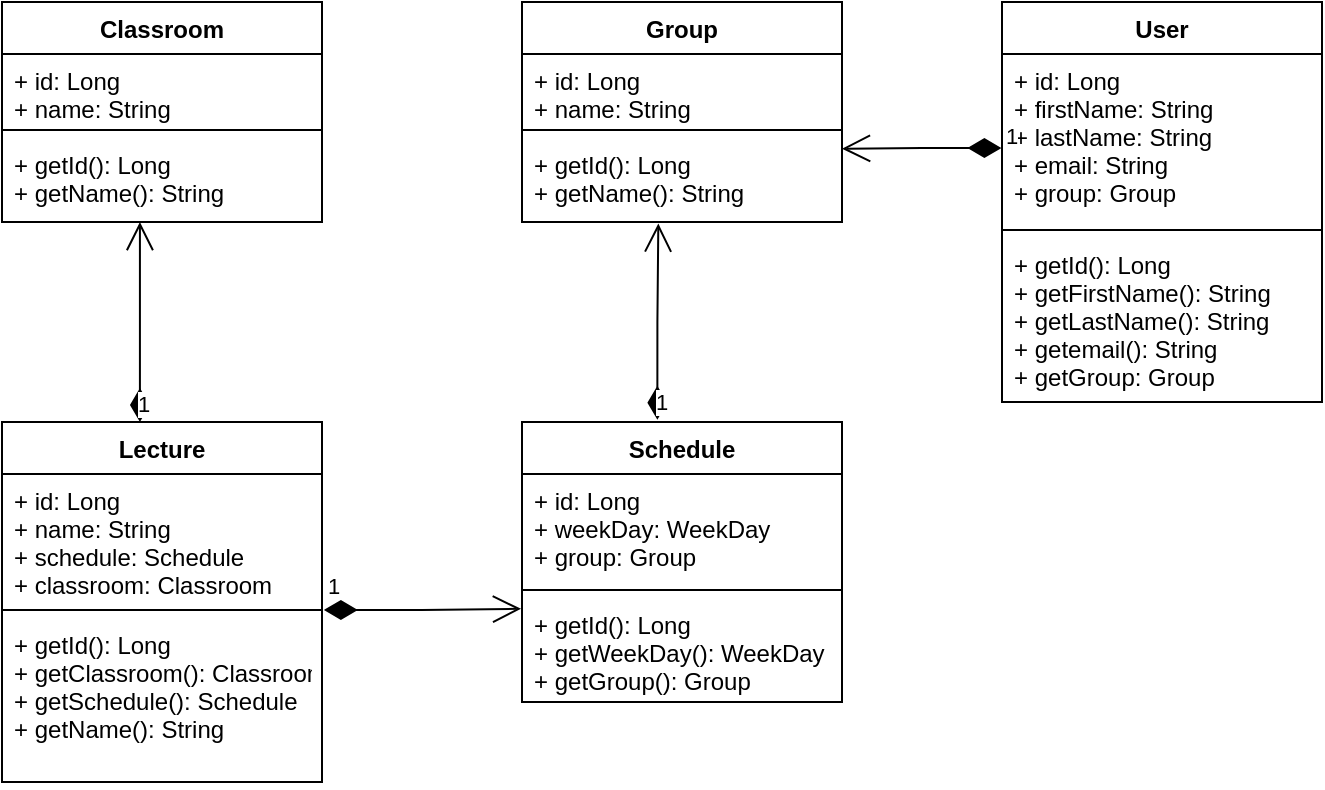 <mxfile version="20.2.8" type="device"><diagram id="6GXL-4nmtEj2qOrG0HQi" name="Страница 1"><mxGraphModel dx="723" dy="375" grid="1" gridSize="10" guides="1" tooltips="1" connect="1" arrows="1" fold="1" page="1" pageScale="1" pageWidth="827" pageHeight="1169" math="0" shadow="0"><root><mxCell id="0"/><mxCell id="1" parent="0"/><mxCell id="NUyaWPyRhLGgzxVF1pvh-1" value="Classroom" style="swimlane;fontStyle=1;align=center;verticalAlign=top;childLayout=stackLayout;horizontal=1;startSize=26;horizontalStack=0;resizeParent=1;resizeParentMax=0;resizeLast=0;collapsible=1;marginBottom=0;" vertex="1" parent="1"><mxGeometry x="40" y="30" width="160" height="110" as="geometry"><mxRectangle x="40" y="30" width="100" height="30" as="alternateBounds"/></mxGeometry></mxCell><mxCell id="NUyaWPyRhLGgzxVF1pvh-2" value="+ id: Long&#10;+ name: String" style="text;strokeColor=none;fillColor=none;align=left;verticalAlign=top;spacingLeft=4;spacingRight=4;overflow=hidden;rotatable=0;points=[[0,0.5],[1,0.5]];portConstraint=eastwest;" vertex="1" parent="NUyaWPyRhLGgzxVF1pvh-1"><mxGeometry y="26" width="160" height="34" as="geometry"/></mxCell><mxCell id="NUyaWPyRhLGgzxVF1pvh-3" value="" style="line;strokeWidth=1;fillColor=none;align=left;verticalAlign=middle;spacingTop=-1;spacingLeft=3;spacingRight=3;rotatable=0;labelPosition=right;points=[];portConstraint=eastwest;strokeColor=inherit;" vertex="1" parent="NUyaWPyRhLGgzxVF1pvh-1"><mxGeometry y="60" width="160" height="8" as="geometry"/></mxCell><mxCell id="NUyaWPyRhLGgzxVF1pvh-4" value="+ getId(): Long&#10;+ getName(): String" style="text;strokeColor=none;fillColor=none;align=left;verticalAlign=top;spacingLeft=4;spacingRight=4;overflow=hidden;rotatable=0;points=[[0,0.5],[1,0.5]];portConstraint=eastwest;" vertex="1" parent="NUyaWPyRhLGgzxVF1pvh-1"><mxGeometry y="68" width="160" height="42" as="geometry"/></mxCell><mxCell id="NUyaWPyRhLGgzxVF1pvh-5" value="Lecture" style="swimlane;fontStyle=1;align=center;verticalAlign=top;childLayout=stackLayout;horizontal=1;startSize=26;horizontalStack=0;resizeParent=1;resizeParentMax=0;resizeLast=0;collapsible=1;marginBottom=0;" vertex="1" parent="1"><mxGeometry x="40" y="240" width="160" height="180" as="geometry"/></mxCell><mxCell id="NUyaWPyRhLGgzxVF1pvh-6" value="+ id: Long&#10;+ name: String&#10;+ schedule: Schedule&#10;+ classroom: Classroom" style="text;strokeColor=none;fillColor=none;align=left;verticalAlign=top;spacingLeft=4;spacingRight=4;overflow=hidden;rotatable=0;points=[[0,0.5],[1,0.5]];portConstraint=eastwest;" vertex="1" parent="NUyaWPyRhLGgzxVF1pvh-5"><mxGeometry y="26" width="160" height="64" as="geometry"/></mxCell><mxCell id="NUyaWPyRhLGgzxVF1pvh-7" value="" style="line;strokeWidth=1;fillColor=none;align=left;verticalAlign=middle;spacingTop=-1;spacingLeft=3;spacingRight=3;rotatable=0;labelPosition=right;points=[];portConstraint=eastwest;strokeColor=inherit;" vertex="1" parent="NUyaWPyRhLGgzxVF1pvh-5"><mxGeometry y="90" width="160" height="8" as="geometry"/></mxCell><mxCell id="NUyaWPyRhLGgzxVF1pvh-8" value="+ getId(): Long&#10;+ getClassroom(): Classroom&#10;+ getSchedule(): Schedule&#10;+ getName(): String" style="text;strokeColor=none;fillColor=none;align=left;verticalAlign=top;spacingLeft=4;spacingRight=4;overflow=hidden;rotatable=0;points=[[0,0.5],[1,0.5]];portConstraint=eastwest;" vertex="1" parent="NUyaWPyRhLGgzxVF1pvh-5"><mxGeometry y="98" width="160" height="82" as="geometry"/></mxCell><mxCell id="NUyaWPyRhLGgzxVF1pvh-9" value="1" style="endArrow=open;html=1;endSize=12;startArrow=diamondThin;startSize=14;startFill=1;edgeStyle=orthogonalEdgeStyle;align=left;verticalAlign=bottom;rounded=0;entryX=0.431;entryY=1;entryDx=0;entryDy=0;entryPerimeter=0;exitX=0.431;exitY=0;exitDx=0;exitDy=0;exitPerimeter=0;" edge="1" parent="1" source="NUyaWPyRhLGgzxVF1pvh-5" target="NUyaWPyRhLGgzxVF1pvh-4"><mxGeometry x="-1" y="3" relative="1" as="geometry"><mxPoint x="109" y="230" as="sourcePoint"/><mxPoint x="113" y="240" as="targetPoint"/></mxGeometry></mxCell><mxCell id="NUyaWPyRhLGgzxVF1pvh-11" value="Schedule" style="swimlane;fontStyle=1;align=center;verticalAlign=top;childLayout=stackLayout;horizontal=1;startSize=26;horizontalStack=0;resizeParent=1;resizeParentMax=0;resizeLast=0;collapsible=1;marginBottom=0;" vertex="1" parent="1"><mxGeometry x="300" y="240" width="160" height="140" as="geometry"/></mxCell><mxCell id="NUyaWPyRhLGgzxVF1pvh-12" value="+ id: Long&#10;+ weekDay: WeekDay&#10;+ group: Group" style="text;strokeColor=none;fillColor=none;align=left;verticalAlign=top;spacingLeft=4;spacingRight=4;overflow=hidden;rotatable=0;points=[[0,0.5],[1,0.5]];portConstraint=eastwest;" vertex="1" parent="NUyaWPyRhLGgzxVF1pvh-11"><mxGeometry y="26" width="160" height="54" as="geometry"/></mxCell><mxCell id="NUyaWPyRhLGgzxVF1pvh-13" value="" style="line;strokeWidth=1;fillColor=none;align=left;verticalAlign=middle;spacingTop=-1;spacingLeft=3;spacingRight=3;rotatable=0;labelPosition=right;points=[];portConstraint=eastwest;strokeColor=inherit;" vertex="1" parent="NUyaWPyRhLGgzxVF1pvh-11"><mxGeometry y="80" width="160" height="8" as="geometry"/></mxCell><mxCell id="NUyaWPyRhLGgzxVF1pvh-14" value="+ getId(): Long&#10;+ getWeekDay(): WeekDay&#10;+ getGroup(): Group" style="text;strokeColor=none;fillColor=none;align=left;verticalAlign=top;spacingLeft=4;spacingRight=4;overflow=hidden;rotatable=0;points=[[0,0.5],[1,0.5]];portConstraint=eastwest;" vertex="1" parent="NUyaWPyRhLGgzxVF1pvh-11"><mxGeometry y="88" width="160" height="52" as="geometry"/></mxCell><mxCell id="NUyaWPyRhLGgzxVF1pvh-19" value="Group" style="swimlane;fontStyle=1;align=center;verticalAlign=top;childLayout=stackLayout;horizontal=1;startSize=26;horizontalStack=0;resizeParent=1;resizeParentMax=0;resizeLast=0;collapsible=1;marginBottom=0;" vertex="1" parent="1"><mxGeometry x="300" y="30" width="160" height="110" as="geometry"><mxRectangle x="40" y="30" width="100" height="30" as="alternateBounds"/></mxGeometry></mxCell><mxCell id="NUyaWPyRhLGgzxVF1pvh-20" value="+ id: Long&#10;+ name: String" style="text;strokeColor=none;fillColor=none;align=left;verticalAlign=top;spacingLeft=4;spacingRight=4;overflow=hidden;rotatable=0;points=[[0,0.5],[1,0.5]];portConstraint=eastwest;" vertex="1" parent="NUyaWPyRhLGgzxVF1pvh-19"><mxGeometry y="26" width="160" height="34" as="geometry"/></mxCell><mxCell id="NUyaWPyRhLGgzxVF1pvh-21" value="" style="line;strokeWidth=1;fillColor=none;align=left;verticalAlign=middle;spacingTop=-1;spacingLeft=3;spacingRight=3;rotatable=0;labelPosition=right;points=[];portConstraint=eastwest;strokeColor=inherit;" vertex="1" parent="NUyaWPyRhLGgzxVF1pvh-19"><mxGeometry y="60" width="160" height="8" as="geometry"/></mxCell><mxCell id="NUyaWPyRhLGgzxVF1pvh-22" value="+ getId(): Long&#10;+ getName(): String" style="text;strokeColor=none;fillColor=none;align=left;verticalAlign=top;spacingLeft=4;spacingRight=4;overflow=hidden;rotatable=0;points=[[0,0.5],[1,0.5]];portConstraint=eastwest;" vertex="1" parent="NUyaWPyRhLGgzxVF1pvh-19"><mxGeometry y="68" width="160" height="42" as="geometry"/></mxCell><mxCell id="NUyaWPyRhLGgzxVF1pvh-23" value="User" style="swimlane;fontStyle=1;align=center;verticalAlign=top;childLayout=stackLayout;horizontal=1;startSize=26;horizontalStack=0;resizeParent=1;resizeParentMax=0;resizeLast=0;collapsible=1;marginBottom=0;" vertex="1" parent="1"><mxGeometry x="540" y="30" width="160" height="200" as="geometry"/></mxCell><mxCell id="NUyaWPyRhLGgzxVF1pvh-24" value="+ id: Long&#10;+ firstName: String&#10;+ lastName: String&#10;+ email: String&#10;+ group: Group" style="text;strokeColor=none;fillColor=none;align=left;verticalAlign=top;spacingLeft=4;spacingRight=4;overflow=hidden;rotatable=0;points=[[0,0.5],[1,0.5]];portConstraint=eastwest;" vertex="1" parent="NUyaWPyRhLGgzxVF1pvh-23"><mxGeometry y="26" width="160" height="84" as="geometry"/></mxCell><mxCell id="NUyaWPyRhLGgzxVF1pvh-25" value="" style="line;strokeWidth=1;fillColor=none;align=left;verticalAlign=middle;spacingTop=-1;spacingLeft=3;spacingRight=3;rotatable=0;labelPosition=right;points=[];portConstraint=eastwest;strokeColor=inherit;" vertex="1" parent="NUyaWPyRhLGgzxVF1pvh-23"><mxGeometry y="110" width="160" height="8" as="geometry"/></mxCell><mxCell id="NUyaWPyRhLGgzxVF1pvh-26" value="+ getId(): Long&#10;+ getFirstName(): String&#10;+ getLastName(): String&#10;+ getemail(): String&#10;+ getGroup: Group" style="text;strokeColor=none;fillColor=none;align=left;verticalAlign=top;spacingLeft=4;spacingRight=4;overflow=hidden;rotatable=0;points=[[0,0.5],[1,0.5]];portConstraint=eastwest;" vertex="1" parent="NUyaWPyRhLGgzxVF1pvh-23"><mxGeometry y="118" width="160" height="82" as="geometry"/></mxCell><mxCell id="NUyaWPyRhLGgzxVF1pvh-27" value="1" style="endArrow=open;html=1;endSize=12;startArrow=diamondThin;startSize=14;startFill=1;edgeStyle=orthogonalEdgeStyle;align=left;verticalAlign=bottom;rounded=0;entryX=-0.003;entryY=0.104;entryDx=0;entryDy=0;entryPerimeter=0;exitX=1.006;exitY=-0.049;exitDx=0;exitDy=0;exitPerimeter=0;" edge="1" parent="1" source="NUyaWPyRhLGgzxVF1pvh-8" target="NUyaWPyRhLGgzxVF1pvh-14"><mxGeometry x="-1" y="3" relative="1" as="geometry"><mxPoint x="340" y="420" as="sourcePoint"/><mxPoint x="390" y="250" as="targetPoint"/></mxGeometry></mxCell><mxCell id="NUyaWPyRhLGgzxVF1pvh-29" value="1" style="endArrow=open;html=1;endSize=12;startArrow=diamondThin;startSize=14;startFill=1;edgeStyle=orthogonalEdgeStyle;align=left;verticalAlign=bottom;rounded=0;entryX=0.426;entryY=1.018;entryDx=0;entryDy=0;entryPerimeter=0;exitX=0.423;exitY=-0.008;exitDx=0;exitDy=0;exitPerimeter=0;" edge="1" parent="1" source="NUyaWPyRhLGgzxVF1pvh-11" target="NUyaWPyRhLGgzxVF1pvh-22"><mxGeometry x="-1" y="3" relative="1" as="geometry"><mxPoint x="280" y="190" as="sourcePoint"/><mxPoint x="440" y="190" as="targetPoint"/></mxGeometry></mxCell><mxCell id="NUyaWPyRhLGgzxVF1pvh-32" value="1" style="endArrow=open;html=1;endSize=12;startArrow=diamondThin;startSize=14;startFill=1;edgeStyle=orthogonalEdgeStyle;align=left;verticalAlign=bottom;rounded=0;entryX=1;entryY=0.127;entryDx=0;entryDy=0;entryPerimeter=0;exitX=-0.002;exitY=0.56;exitDx=0;exitDy=0;exitPerimeter=0;" edge="1" parent="1" source="NUyaWPyRhLGgzxVF1pvh-24" target="NUyaWPyRhLGgzxVF1pvh-22"><mxGeometry x="-1" y="3" relative="1" as="geometry"><mxPoint x="530" y="90" as="sourcePoint"/><mxPoint x="540" y="200" as="targetPoint"/></mxGeometry></mxCell></root></mxGraphModel></diagram></mxfile>
